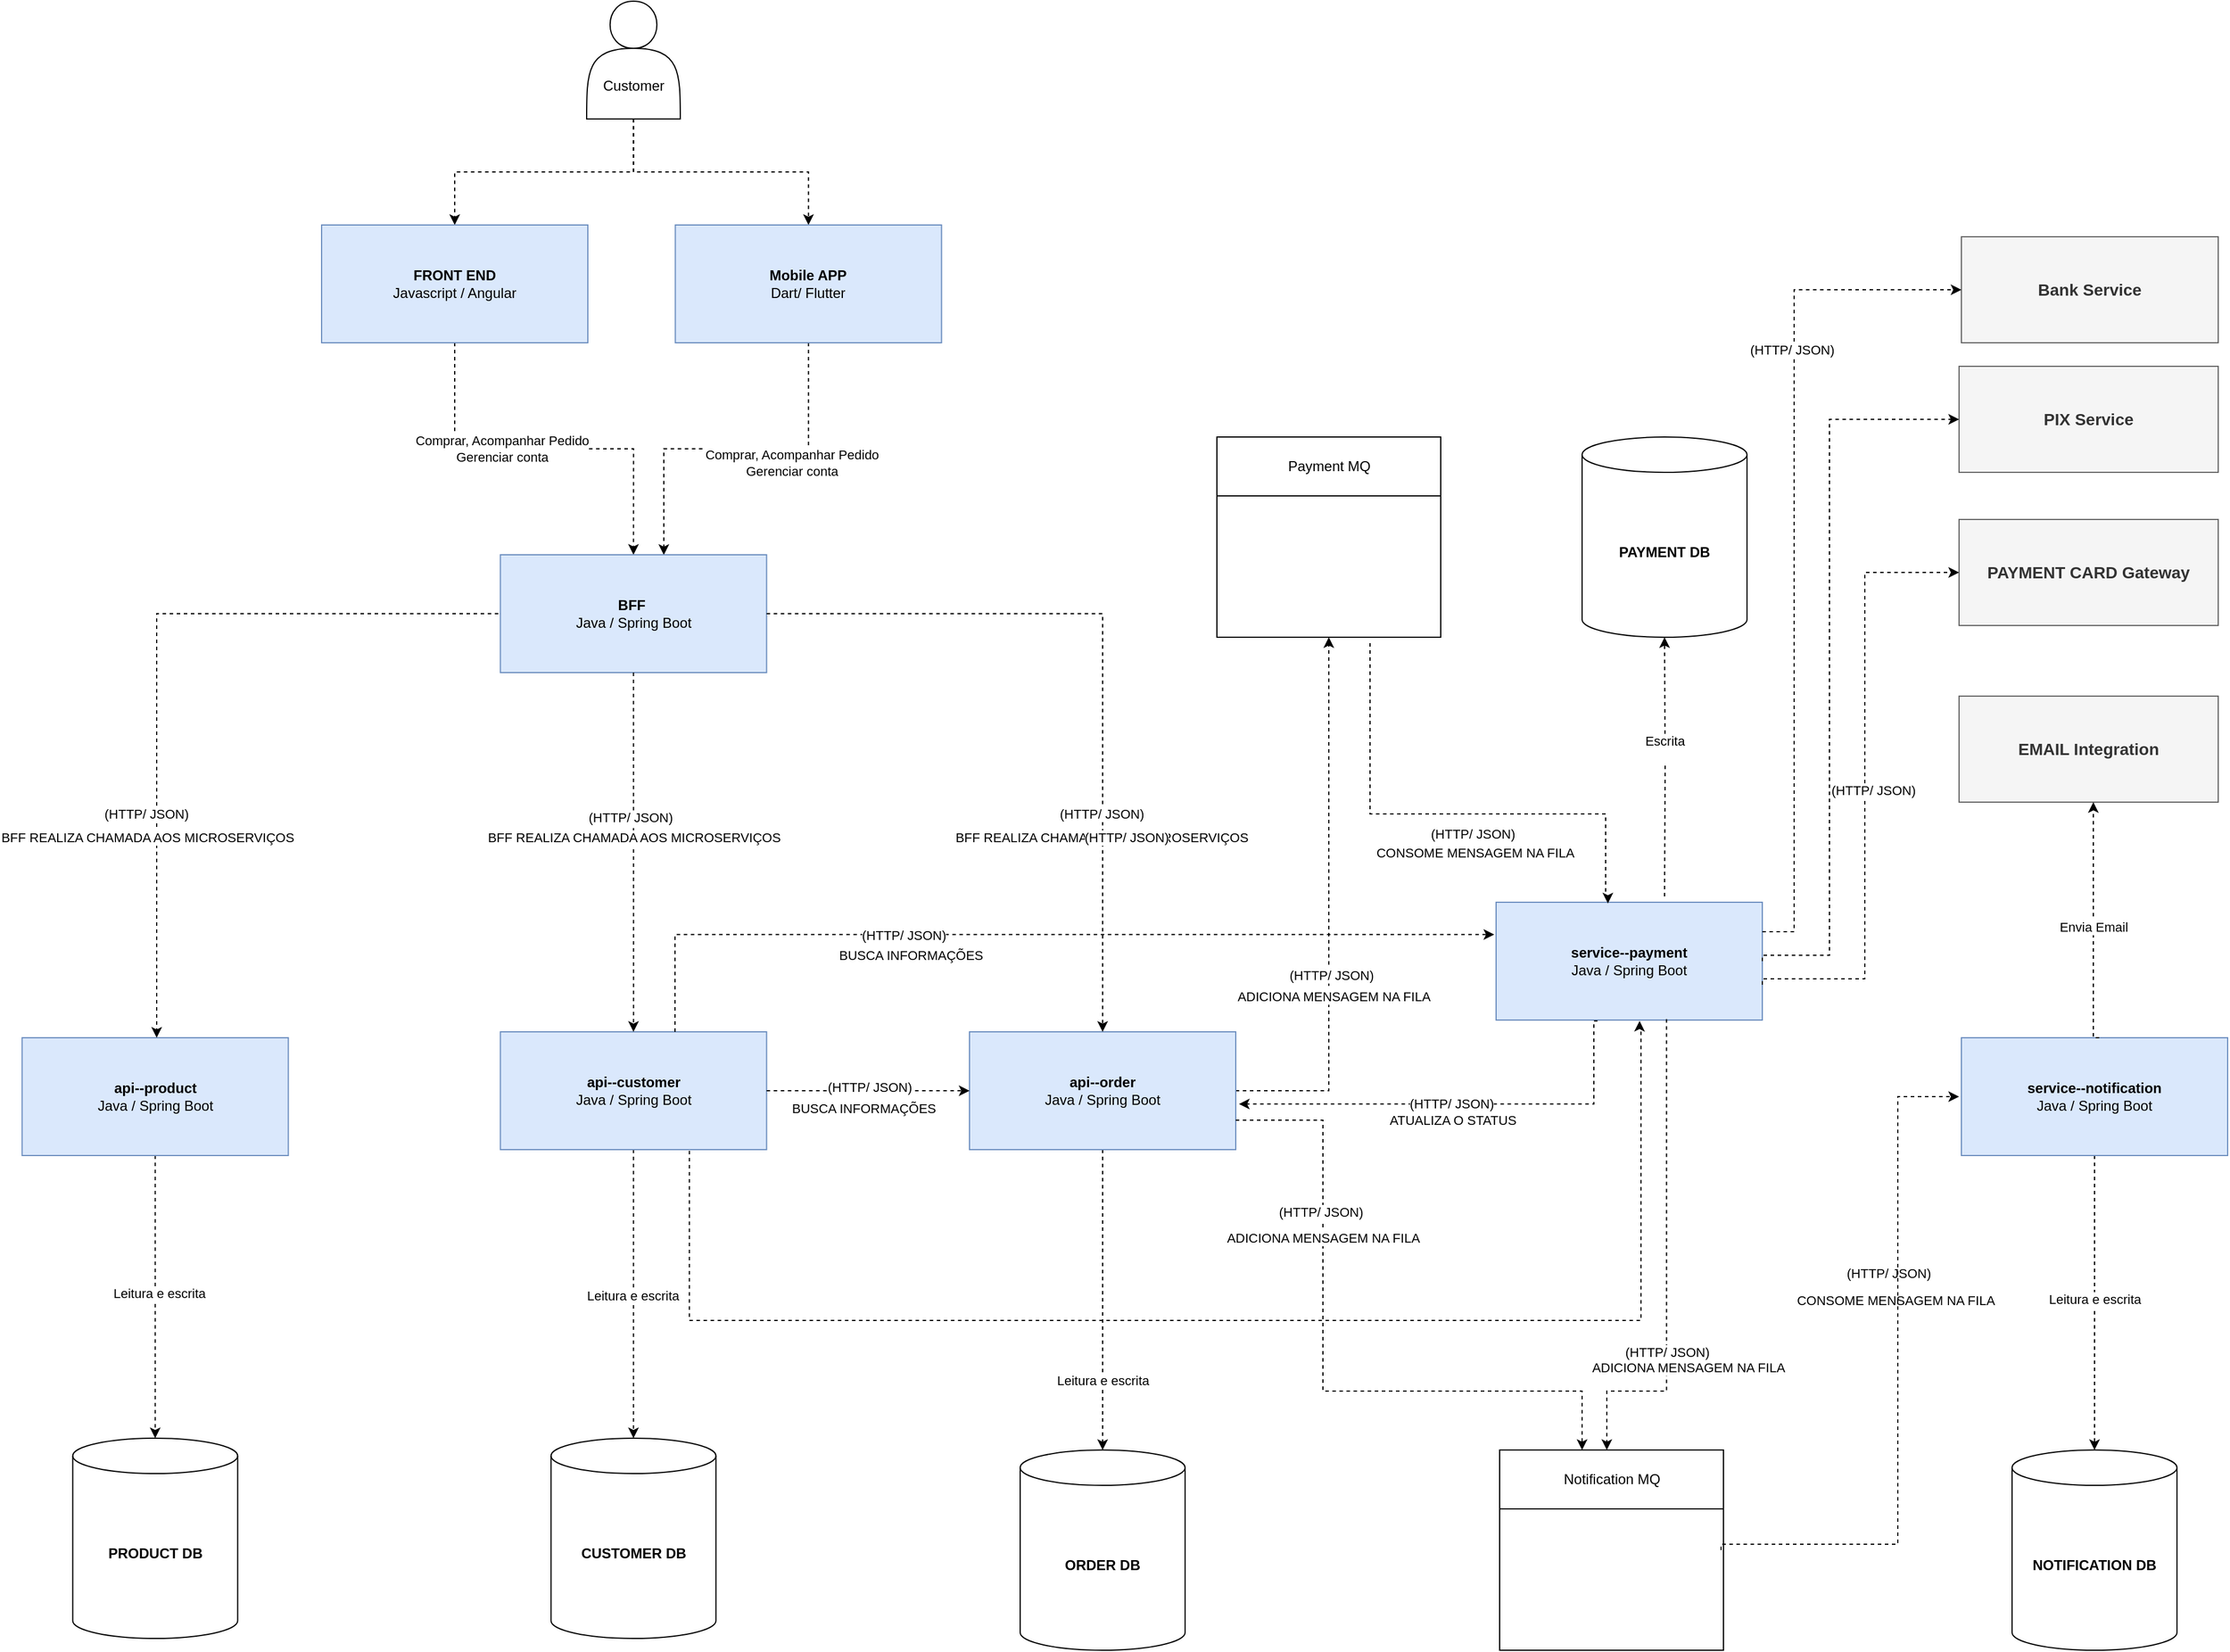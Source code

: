 <mxfile version="24.0.2" type="google">
  <diagram name="Página-1" id="NBkt7IvmojByfJSfpqG8">
    <mxGraphModel grid="1" page="1" gridSize="10" guides="1" tooltips="1" connect="1" arrows="1" fold="1" pageScale="1" pageWidth="827" pageHeight="1169" math="0" shadow="0">
      <root>
        <mxCell id="0" />
        <mxCell id="1" parent="0" />
        <mxCell id="CX8ekr87qEy7F5eOEZGb-14" style="edgeStyle=orthogonalEdgeStyle;rounded=0;orthogonalLoop=1;jettySize=auto;html=1;entryX=0.5;entryY=0;entryDx=0;entryDy=0;dashed=1;" edge="1" parent="1" source="CX8ekr87qEy7F5eOEZGb-16" target="CX8ekr87qEy7F5eOEZGb-19">
          <mxGeometry relative="1" as="geometry" />
        </mxCell>
        <mxCell id="CX8ekr87qEy7F5eOEZGb-15" style="edgeStyle=orthogonalEdgeStyle;rounded=0;orthogonalLoop=1;jettySize=auto;html=1;dashed=1;" edge="1" parent="1" source="CX8ekr87qEy7F5eOEZGb-16" target="CX8ekr87qEy7F5eOEZGb-22">
          <mxGeometry relative="1" as="geometry" />
        </mxCell>
        <mxCell id="CX8ekr87qEy7F5eOEZGb-16" value="&lt;br&gt;&lt;br&gt;&lt;br&gt;Customer" style="shape=actor;whiteSpace=wrap;html=1;" vertex="1" parent="1">
          <mxGeometry x="1615" y="40" width="79.5" height="100" as="geometry" />
        </mxCell>
        <mxCell id="CX8ekr87qEy7F5eOEZGb-17" style="edgeStyle=orthogonalEdgeStyle;rounded=0;orthogonalLoop=1;jettySize=auto;html=1;entryX=0.5;entryY=0;entryDx=0;entryDy=0;dashed=1;" edge="1" parent="1" source="CX8ekr87qEy7F5eOEZGb-19" target="CX8ekr87qEy7F5eOEZGb-23">
          <mxGeometry relative="1" as="geometry" />
        </mxCell>
        <mxCell id="CX8ekr87qEy7F5eOEZGb-18" value="Comprar, Acompanhar Pedido&lt;br&gt;Gerenciar conta" style="edgeLabel;html=1;align=center;verticalAlign=middle;resizable=0;points=[];" connectable="0" vertex="1" parent="CX8ekr87qEy7F5eOEZGb-17">
          <mxGeometry x="-0.218" relative="1" as="geometry">
            <mxPoint as="offset" />
          </mxGeometry>
        </mxCell>
        <mxCell id="CX8ekr87qEy7F5eOEZGb-19" value="&lt;font style=&quot;font-size: 12px;&quot;&gt;&lt;b&gt;FRONT END&lt;/b&gt;&lt;br&gt;Javascript / Angular&lt;br&gt;&lt;/font&gt;" style="rounded=0;whiteSpace=wrap;html=1;fillColor=#dae8fc;strokeColor=#6c8ebf;" vertex="1" parent="1">
          <mxGeometry x="1390" y="230" width="226" height="100" as="geometry" />
        </mxCell>
        <mxCell id="CX8ekr87qEy7F5eOEZGb-20" style="edgeStyle=orthogonalEdgeStyle;rounded=0;orthogonalLoop=1;jettySize=auto;html=1;entryX=0.614;entryY=0.001;entryDx=0;entryDy=0;dashed=1;entryPerimeter=0;" edge="1" parent="1" source="CX8ekr87qEy7F5eOEZGb-22" target="CX8ekr87qEy7F5eOEZGb-23">
          <mxGeometry relative="1" as="geometry">
            <mxPoint x="1803.0" y="510" as="targetPoint" />
          </mxGeometry>
        </mxCell>
        <mxCell id="CX8ekr87qEy7F5eOEZGb-21" value="Comprar, Acompanhar Pedido&lt;br style=&quot;border-color: var(--border-color);&quot;&gt;Gerenciar conta" style="edgeLabel;html=1;align=center;verticalAlign=middle;resizable=0;points=[];" connectable="0" vertex="1" parent="CX8ekr87qEy7F5eOEZGb-20">
          <mxGeometry x="-0.326" y="3" relative="1" as="geometry">
            <mxPoint x="-3" y="9" as="offset" />
          </mxGeometry>
        </mxCell>
        <mxCell id="CX8ekr87qEy7F5eOEZGb-22" value="&lt;b style=&quot;border-color: var(--border-color);&quot;&gt;Mobile APP&lt;/b&gt;&lt;br style=&quot;border-color: var(--border-color);&quot;&gt;Dart/ Flutter" style="rounded=0;whiteSpace=wrap;html=1;fillColor=#dae8fc;strokeColor=#6c8ebf;" vertex="1" parent="1">
          <mxGeometry x="1690.25" y="230" width="226" height="100" as="geometry" />
        </mxCell>
        <mxCell id="CX8ekr87qEy7F5eOEZGb-23" value="&lt;b style=&quot;border-color: var(--border-color);&quot;&gt;BFF&amp;nbsp;&lt;/b&gt;&lt;br style=&quot;border-color: var(--border-color);&quot;&gt;Java / Spring Boot" style="rounded=0;whiteSpace=wrap;html=1;fillColor=#dae8fc;strokeColor=#6c8ebf;" vertex="1" parent="1">
          <mxGeometry x="1541.75" y="510" width="226" height="100" as="geometry" />
        </mxCell>
        <mxCell id="CX8ekr87qEy7F5eOEZGb-25" style="edgeStyle=orthogonalEdgeStyle;rounded=0;orthogonalLoop=1;jettySize=auto;html=1;dashed=1;" edge="1" parent="1" source="CX8ekr87qEy7F5eOEZGb-27" target="CX8ekr87qEy7F5eOEZGb-42">
          <mxGeometry relative="1" as="geometry" />
        </mxCell>
        <mxCell id="CX8ekr87qEy7F5eOEZGb-26" value="Leitura e escrita" style="edgeLabel;html=1;align=center;verticalAlign=middle;resizable=0;points=[];" connectable="0" vertex="1" parent="CX8ekr87qEy7F5eOEZGb-25">
          <mxGeometry x="-0.024" y="3" relative="1" as="geometry">
            <mxPoint as="offset" />
          </mxGeometry>
        </mxCell>
        <mxCell id="CX8ekr87qEy7F5eOEZGb-27" value="&lt;b&gt;api--product&lt;/b&gt;&lt;br style=&quot;border-color: var(--border-color);&quot;&gt;Java / Spring Boot" style="rounded=0;whiteSpace=wrap;html=1;fillColor=#dae8fc;strokeColor=#6c8ebf;" vertex="1" parent="1">
          <mxGeometry x="1135.75" y="920" width="226" height="100" as="geometry" />
        </mxCell>
        <mxCell id="CX8ekr87qEy7F5eOEZGb-28" style="edgeStyle=orthogonalEdgeStyle;rounded=0;orthogonalLoop=1;jettySize=auto;html=1;dashed=1;" edge="1" parent="1" source="CX8ekr87qEy7F5eOEZGb-30" target="CX8ekr87qEy7F5eOEZGb-43">
          <mxGeometry relative="1" as="geometry" />
        </mxCell>
        <mxCell id="CX8ekr87qEy7F5eOEZGb-29" value="Leitura e escrita" style="edgeLabel;html=1;align=center;verticalAlign=middle;resizable=0;points=[];" connectable="0" vertex="1" parent="CX8ekr87qEy7F5eOEZGb-28">
          <mxGeometry x="0.013" y="-1" relative="1" as="geometry">
            <mxPoint as="offset" />
          </mxGeometry>
        </mxCell>
        <mxCell id="CX8ekr87qEy7F5eOEZGb-30" value="&lt;b style=&quot;border-color: var(--border-color);&quot;&gt;api--customer&lt;/b&gt;&lt;br style=&quot;border-color: var(--border-color);&quot;&gt;Java / Spring Boot" style="rounded=0;whiteSpace=wrap;html=1;fillColor=#dae8fc;strokeColor=#6c8ebf;" vertex="1" parent="1">
          <mxGeometry x="1541.75" y="915" width="226" height="100" as="geometry" />
        </mxCell>
        <mxCell id="CX8ekr87qEy7F5eOEZGb-31" style="edgeStyle=orthogonalEdgeStyle;rounded=0;orthogonalLoop=1;jettySize=auto;html=1;dashed=1;" edge="1" parent="1" source="CX8ekr87qEy7F5eOEZGb-33" target="CX8ekr87qEy7F5eOEZGb-45">
          <mxGeometry relative="1" as="geometry" />
        </mxCell>
        <mxCell id="CX8ekr87qEy7F5eOEZGb-32" value="Leitura e escrita" style="edgeLabel;html=1;align=center;verticalAlign=middle;resizable=0;points=[];" connectable="0" vertex="1" parent="CX8ekr87qEy7F5eOEZGb-31">
          <mxGeometry x="-0.027" relative="1" as="geometry">
            <mxPoint as="offset" />
          </mxGeometry>
        </mxCell>
        <mxCell id="CX8ekr87qEy7F5eOEZGb-33" value="&lt;b&gt;service--notification&lt;/b&gt;&lt;br&gt;Java / Spring Boot" style="rounded=0;whiteSpace=wrap;html=1;fillColor=#dae8fc;strokeColor=#6c8ebf;" vertex="1" parent="1">
          <mxGeometry x="2782" y="920" width="226" height="100" as="geometry" />
        </mxCell>
        <mxCell id="CX8ekr87qEy7F5eOEZGb-34" style="edgeStyle=orthogonalEdgeStyle;rounded=0;orthogonalLoop=1;jettySize=auto;html=1;dashed=1;entryX=0.5;entryY=1;entryDx=0;entryDy=0;" edge="1" parent="1" source="CX8ekr87qEy7F5eOEZGb-37" target="CX8ekr87qEy7F5eOEZGb-128">
          <mxGeometry relative="1" as="geometry">
            <Array as="points">
              <mxPoint x="2245" y="965" />
            </Array>
            <mxPoint x="2240" y="480" as="targetPoint" />
          </mxGeometry>
        </mxCell>
        <mxCell id="CX8ekr87qEy7F5eOEZGb-35" style="edgeStyle=orthogonalEdgeStyle;rounded=0;orthogonalLoop=1;jettySize=auto;html=1;dashed=1;exitX=0.5;exitY=1;exitDx=0;exitDy=0;" edge="1" parent="1" source="CX8ekr87qEy7F5eOEZGb-37" target="CX8ekr87qEy7F5eOEZGb-44">
          <mxGeometry relative="1" as="geometry">
            <Array as="points" />
          </mxGeometry>
        </mxCell>
        <mxCell id="CX8ekr87qEy7F5eOEZGb-36" value="Leitura e escrita" style="edgeLabel;html=1;align=center;verticalAlign=middle;resizable=0;points=[];" connectable="0" vertex="1" parent="CX8ekr87qEy7F5eOEZGb-35">
          <mxGeometry x="0.043" y="1" relative="1" as="geometry">
            <mxPoint x="-1" y="63" as="offset" />
          </mxGeometry>
        </mxCell>
        <mxCell id="CX8ekr87qEy7F5eOEZGb-37" value="&lt;b&gt;api--order&lt;/b&gt;&lt;br style=&quot;border-color: var(--border-color);&quot;&gt;Java / Spring Boot" style="rounded=0;whiteSpace=wrap;html=1;fillColor=#dae8fc;strokeColor=#6c8ebf;" vertex="1" parent="1">
          <mxGeometry x="1940" y="915" width="226" height="100" as="geometry" />
        </mxCell>
        <mxCell id="CX8ekr87qEy7F5eOEZGb-38" style="edgeStyle=orthogonalEdgeStyle;rounded=0;orthogonalLoop=1;jettySize=auto;html=1;dashed=1;" edge="1" parent="1">
          <mxGeometry relative="1" as="geometry">
            <Array as="points">
              <mxPoint x="1250" y="560" />
              <mxPoint x="1250" y="917" />
            </Array>
            <mxPoint x="1540" y="560" as="sourcePoint" />
            <mxPoint x="1250" y="920" as="targetPoint" />
          </mxGeometry>
        </mxCell>
        <mxCell id="CX8ekr87qEy7F5eOEZGb-39" value="BFF REALIZA CHAMADA AOS MICROSERVIÇOS" style="edgeLabel;html=1;align=center;verticalAlign=middle;resizable=0;points=[];" connectable="0" vertex="1" parent="CX8ekr87qEy7F5eOEZGb-38">
          <mxGeometry x="-0.921" y="1" relative="1" as="geometry">
            <mxPoint x="-273" y="189" as="offset" />
          </mxGeometry>
        </mxCell>
        <mxCell id="CX8ekr87qEy7F5eOEZGb-40" value="(HTTP/ JSON)" style="edgeLabel;html=1;align=center;verticalAlign=middle;resizable=0;points=[];" connectable="0" vertex="1" parent="CX8ekr87qEy7F5eOEZGb-38">
          <mxGeometry x="-0.876" y="3" relative="1" as="geometry">
            <mxPoint x="-259" y="167" as="offset" />
          </mxGeometry>
        </mxCell>
        <mxCell id="CX8ekr87qEy7F5eOEZGb-41" value="&lt;font size=&quot;1&quot; style=&quot;&quot;&gt;&lt;b style=&quot;font-size: 14px;&quot;&gt;EMAIL Integration&lt;/b&gt;&lt;/font&gt;" style="rounded=0;whiteSpace=wrap;html=1;fillColor=#f5f5f5;fontColor=#333333;strokeColor=#666666;" vertex="1" parent="1">
          <mxGeometry x="2780" y="630" width="220" height="90" as="geometry" />
        </mxCell>
        <mxCell id="CX8ekr87qEy7F5eOEZGb-42" value="&lt;b style=&quot;border-color: var(--border-color);&quot;&gt;PRODUCT DB&lt;/b&gt;" style="shape=cylinder3;whiteSpace=wrap;html=1;boundedLbl=1;backgroundOutline=1;size=15;" vertex="1" parent="1">
          <mxGeometry x="1178.75" y="1260" width="140" height="170" as="geometry" />
        </mxCell>
        <mxCell id="CX8ekr87qEy7F5eOEZGb-43" value="&lt;b style=&quot;border-color: var(--border-color);&quot;&gt;CUSTOMER DB&lt;/b&gt;" style="shape=cylinder3;whiteSpace=wrap;html=1;boundedLbl=1;backgroundOutline=1;size=15;" vertex="1" parent="1">
          <mxGeometry x="1584.75" y="1260" width="140" height="170" as="geometry" />
        </mxCell>
        <mxCell id="CX8ekr87qEy7F5eOEZGb-44" value="&lt;b style=&quot;border-color: var(--border-color);&quot;&gt;ORDER DB&lt;/b&gt;" style="shape=cylinder3;whiteSpace=wrap;html=1;boundedLbl=1;backgroundOutline=1;size=15;" vertex="1" parent="1">
          <mxGeometry x="1983" y="1270" width="140" height="170" as="geometry" />
        </mxCell>
        <mxCell id="CX8ekr87qEy7F5eOEZGb-45" value="&lt;b style=&quot;border-color: var(--border-color);&quot;&gt;NOTIFICATION DB&lt;/b&gt;" style="shape=cylinder3;whiteSpace=wrap;html=1;boundedLbl=1;backgroundOutline=1;size=15;" vertex="1" parent="1">
          <mxGeometry x="2825" y="1270" width="140" height="170" as="geometry" />
        </mxCell>
        <mxCell id="CX8ekr87qEy7F5eOEZGb-65" style="edgeStyle=orthogonalEdgeStyle;rounded=0;orthogonalLoop=1;jettySize=auto;html=1;dashed=1;exitX=0.5;exitY=1;exitDx=0;exitDy=0;entryX=0.5;entryY=0;entryDx=0;entryDy=0;" edge="1" parent="1" source="CX8ekr87qEy7F5eOEZGb-23" target="CX8ekr87qEy7F5eOEZGb-30">
          <mxGeometry relative="1" as="geometry">
            <Array as="points">
              <mxPoint x="1655" y="900" />
              <mxPoint x="1655" y="915" />
            </Array>
            <mxPoint x="1810" y="560" as="sourcePoint" />
            <mxPoint x="1650" y="910" as="targetPoint" />
          </mxGeometry>
        </mxCell>
        <mxCell id="RgN9-Nd_W3sAq7ULc2hE-1" value="(HTTP/ JSON)" style="edgeLabel;html=1;align=center;verticalAlign=middle;resizable=0;points=[];" connectable="0" vertex="1" parent="CX8ekr87qEy7F5eOEZGb-65">
          <mxGeometry x="-0.195" y="-3" relative="1" as="geometry">
            <mxPoint as="offset" />
          </mxGeometry>
        </mxCell>
        <mxCell id="CX8ekr87qEy7F5eOEZGb-67" value="BFF REALIZA CHAMADA AOS MICROSERVIÇOS" style="edgeLabel;html=1;align=center;verticalAlign=middle;resizable=0;points=[];" connectable="0" vertex="1" parent="1">
          <mxGeometry x="1654.754" y="750" as="geometry" />
        </mxCell>
        <mxCell id="CX8ekr87qEy7F5eOEZGb-68" style="edgeStyle=orthogonalEdgeStyle;rounded=0;orthogonalLoop=1;jettySize=auto;html=1;dashed=1;exitX=1;exitY=0.5;exitDx=0;exitDy=0;entryX=0.5;entryY=0;entryDx=0;entryDy=0;" edge="1" parent="1" source="CX8ekr87qEy7F5eOEZGb-23" target="CX8ekr87qEy7F5eOEZGb-37">
          <mxGeometry relative="1" as="geometry">
            <Array as="points">
              <mxPoint x="2053" y="560" />
            </Array>
            <mxPoint x="1832" y="555" as="sourcePoint" />
            <mxPoint x="1810" y="915" as="targetPoint" />
          </mxGeometry>
        </mxCell>
        <mxCell id="CX8ekr87qEy7F5eOEZGb-69" value="BFF REALIZA CHAMADA AOS MICROSERVIÇOS" style="edgeLabel;html=1;align=center;verticalAlign=middle;resizable=0;points=[];" connectable="0" vertex="1" parent="CX8ekr87qEy7F5eOEZGb-68">
          <mxGeometry x="-0.921" y="1" relative="1" as="geometry">
            <mxPoint x="258" y="191" as="offset" />
          </mxGeometry>
        </mxCell>
        <mxCell id="RgN9-Nd_W3sAq7ULc2hE-8" value="(HTTP/ JSON)" style="edgeLabel;html=1;align=center;verticalAlign=middle;resizable=0;points=[];" connectable="0" vertex="1" parent="CX8ekr87qEy7F5eOEZGb-68">
          <mxGeometry x="0.421" y="-1" relative="1" as="geometry">
            <mxPoint as="offset" />
          </mxGeometry>
        </mxCell>
        <mxCell id="CX8ekr87qEy7F5eOEZGb-70" value="Notification MQ" style="swimlane;fontStyle=0;childLayout=stackLayout;horizontal=1;startSize=50;fillColor=none;horizontalStack=0;resizeParent=1;resizeParentMax=0;resizeLast=0;collapsible=1;marginBottom=0;html=1;" vertex="1" parent="1">
          <mxGeometry x="2390" y="1270" width="190" height="170" as="geometry" />
        </mxCell>
        <mxCell id="CX8ekr87qEy7F5eOEZGb-71" style="edgeStyle=orthogonalEdgeStyle;rounded=0;orthogonalLoop=1;jettySize=auto;html=1;dashed=1;exitX=1;exitY=0.75;exitDx=0;exitDy=0;" edge="1" parent="1" source="CX8ekr87qEy7F5eOEZGb-37">
          <mxGeometry relative="1" as="geometry">
            <mxPoint x="2170" y="975" as="sourcePoint" />
            <mxPoint x="2460" y="1270" as="targetPoint" />
            <Array as="points">
              <mxPoint x="2240" y="990" />
              <mxPoint x="2240" y="1220" />
              <mxPoint x="2460" y="1220" />
            </Array>
          </mxGeometry>
        </mxCell>
        <mxCell id="CX8ekr87qEy7F5eOEZGb-73" value="(HTTP/ JSON)" style="edgeLabel;html=1;align=center;verticalAlign=middle;resizable=0;points=[];" connectable="0" vertex="1" parent="1">
          <mxGeometry x="2245.001" y="1069.997" as="geometry">
            <mxPoint x="-7" y="-2" as="offset" />
          </mxGeometry>
        </mxCell>
        <mxCell id="CX8ekr87qEy7F5eOEZGb-74" value="ADICIONA MENSAGEM NA FILA" style="edgeLabel;html=1;align=center;verticalAlign=middle;resizable=0;points=[];" connectable="0" vertex="1" parent="1">
          <mxGeometry x="2245.003" y="915.005" as="geometry">
            <mxPoint x="4" y="-30" as="offset" />
          </mxGeometry>
        </mxCell>
        <mxCell id="CX8ekr87qEy7F5eOEZGb-75" value="(HTTP/ JSON)" style="edgeLabel;html=1;align=center;verticalAlign=middle;resizable=0;points=[];" connectable="0" vertex="1" parent="1">
          <mxGeometry x="2720.001" y="1119.997" as="geometry" />
        </mxCell>
        <mxCell id="CX8ekr87qEy7F5eOEZGb-76" value="CONSOME MENSAGEM NA FILA" style="edgeLabel;html=1;align=center;verticalAlign=middle;resizable=0;points=[];" connectable="0" vertex="1" parent="1">
          <mxGeometry x="2387.003" y="1160.005" as="geometry">
            <mxPoint x="339" y="-17" as="offset" />
          </mxGeometry>
        </mxCell>
        <mxCell id="CX8ekr87qEy7F5eOEZGb-77" style="edgeStyle=orthogonalEdgeStyle;rounded=0;orthogonalLoop=1;jettySize=auto;html=1;dashed=1;entryX=0.5;entryY=1;entryDx=0;entryDy=0;exitX=0.5;exitY=0;exitDx=0;exitDy=0;" edge="1" parent="1">
          <mxGeometry relative="1" as="geometry">
            <mxPoint x="2899.0" y="920" as="sourcePoint" />
            <mxPoint x="2894" y="720" as="targetPoint" />
            <Array as="points">
              <mxPoint x="2894" y="920" />
            </Array>
          </mxGeometry>
        </mxCell>
        <mxCell id="CX8ekr87qEy7F5eOEZGb-78" value="Envia Email" style="edgeLabel;html=1;align=center;verticalAlign=middle;resizable=0;points=[];" connectable="0" vertex="1" parent="CX8ekr87qEy7F5eOEZGb-77">
          <mxGeometry x="-0.027" relative="1" as="geometry">
            <mxPoint as="offset" />
          </mxGeometry>
        </mxCell>
        <mxCell id="CX8ekr87qEy7F5eOEZGb-128" value="Payment MQ" style="swimlane;fontStyle=0;childLayout=stackLayout;horizontal=1;startSize=50;fillColor=none;horizontalStack=0;resizeParent=1;resizeParentMax=0;resizeLast=0;collapsible=1;marginBottom=0;html=1;" vertex="1" parent="1">
          <mxGeometry x="2150" y="410" width="190" height="170" as="geometry" />
        </mxCell>
        <mxCell id="CX8ekr87qEy7F5eOEZGb-129" value="(HTTP/ JSON)" style="edgeLabel;html=1;align=center;verticalAlign=middle;resizable=0;points=[];" connectable="0" vertex="1" parent="1">
          <mxGeometry x="2350.001" y="1049.997" as="geometry">
            <mxPoint x="-103" y="-183" as="offset" />
          </mxGeometry>
        </mxCell>
        <mxCell id="CX8ekr87qEy7F5eOEZGb-130" value="ATUALIZA O STATUS" style="edgeLabel;html=1;align=center;verticalAlign=middle;resizable=0;points=[];" connectable="0" vertex="1" parent="1">
          <mxGeometry x="2350.003" y="990.005" as="geometry" />
        </mxCell>
        <mxCell id="CX8ekr87qEy7F5eOEZGb-131" value="&lt;b&gt;service--payment&lt;/b&gt;&lt;br style=&quot;border-color: var(--border-color);&quot;&gt;Java / Spring Boot" style="rounded=0;whiteSpace=wrap;html=1;fillColor=#dae8fc;strokeColor=#6c8ebf;" vertex="1" parent="1">
          <mxGeometry x="2387" y="805" width="226" height="100" as="geometry" />
        </mxCell>
        <mxCell id="CX8ekr87qEy7F5eOEZGb-133" value="(HTTP/ JSON)" style="edgeLabel;html=1;align=center;verticalAlign=middle;resizable=0;points=[];" connectable="0" vertex="1" parent="1">
          <mxGeometry x="2470.001" y="929.997" as="geometry">
            <mxPoint x="-103" y="-183" as="offset" />
          </mxGeometry>
        </mxCell>
        <mxCell id="CX8ekr87qEy7F5eOEZGb-163" value="&lt;b style=&quot;border-color: var(--border-color);&quot;&gt;PAYMENT DB&lt;/b&gt;" style="shape=cylinder3;whiteSpace=wrap;html=1;boundedLbl=1;backgroundOutline=1;size=15;" vertex="1" parent="1">
          <mxGeometry x="2460" y="410" width="140" height="170" as="geometry" />
        </mxCell>
        <mxCell id="CX8ekr87qEy7F5eOEZGb-164" style="edgeStyle=orthogonalEdgeStyle;rounded=0;orthogonalLoop=1;jettySize=auto;html=1;dashed=1;entryX=0.5;entryY=1;entryDx=0;entryDy=0;entryPerimeter=0;" edge="1" parent="1" target="CX8ekr87qEy7F5eOEZGb-163">
          <mxGeometry relative="1" as="geometry">
            <Array as="points" />
            <mxPoint x="2530" y="800" as="sourcePoint" />
            <mxPoint x="2280" y="630" as="targetPoint" />
          </mxGeometry>
        </mxCell>
        <mxCell id="CX8ekr87qEy7F5eOEZGb-165" style="edgeStyle=orthogonalEdgeStyle;rounded=0;orthogonalLoop=1;jettySize=auto;html=1;dashed=1;entryX=0.42;entryY=0.01;entryDx=0;entryDy=0;entryPerimeter=0;" edge="1" parent="1" target="CX8ekr87qEy7F5eOEZGb-131">
          <mxGeometry relative="1" as="geometry">
            <Array as="points">
              <mxPoint x="2280" y="730" />
              <mxPoint x="2480" y="730" />
              <mxPoint x="2480" y="800" />
              <mxPoint x="2482" y="800" />
            </Array>
            <mxPoint x="2280" y="585" as="sourcePoint" />
            <mxPoint x="2608" y="585" as="targetPoint" />
          </mxGeometry>
        </mxCell>
        <mxCell id="CX8ekr87qEy7F5eOEZGb-166" value="CONSOME MENSAGEM NA FILA" style="edgeLabel;html=1;align=center;verticalAlign=middle;resizable=0;points=[];" connectable="0" vertex="1" parent="1">
          <mxGeometry x="2030.003" y="780.005" as="geometry">
            <mxPoint x="339" y="-17" as="offset" />
          </mxGeometry>
        </mxCell>
        <mxCell id="CX8ekr87qEy7F5eOEZGb-167" value="Escrita&lt;div&gt;&lt;br&gt;&lt;/div&gt;" style="edgeLabel;html=1;align=center;verticalAlign=middle;resizable=0;points=[];" connectable="0" vertex="1" parent="1">
          <mxGeometry x="2530" y="675.003" as="geometry" />
        </mxCell>
        <mxCell id="CX8ekr87qEy7F5eOEZGb-168" style="edgeStyle=orthogonalEdgeStyle;rounded=0;orthogonalLoop=1;jettySize=auto;html=1;dashed=1;exitX=1;exitY=0.5;exitDx=0;exitDy=0;entryX=0;entryY=0.5;entryDx=0;entryDy=0;" edge="1" parent="1">
          <mxGeometry relative="1" as="geometry">
            <mxPoint x="2578" y="1355" as="sourcePoint" />
            <mxPoint x="2780" y="970" as="targetPoint" />
            <Array as="points">
              <mxPoint x="2578" y="1350" />
              <mxPoint x="2728" y="1350" />
              <mxPoint x="2728" y="970" />
            </Array>
          </mxGeometry>
        </mxCell>
        <mxCell id="CX8ekr87qEy7F5eOEZGb-170" style="edgeStyle=orthogonalEdgeStyle;rounded=0;orthogonalLoop=1;jettySize=auto;html=1;dashed=1;exitX=0.68;exitY=0.992;exitDx=0;exitDy=0;exitPerimeter=0;" edge="1" parent="1">
          <mxGeometry relative="1" as="geometry">
            <mxPoint x="2531.68" y="904.2" as="sourcePoint" />
            <mxPoint x="2481" y="1270" as="targetPoint" />
            <Array as="points">
              <mxPoint x="2532" y="1220" />
              <mxPoint x="2481" y="1220" />
            </Array>
          </mxGeometry>
        </mxCell>
        <mxCell id="RgN9-Nd_W3sAq7ULc2hE-4" value="(HTTP/ JSON)" style="edgeLabel;html=1;align=center;verticalAlign=middle;resizable=0;points=[];" connectable="0" vertex="1" parent="CX8ekr87qEy7F5eOEZGb-170">
          <mxGeometry x="0.359" relative="1" as="geometry">
            <mxPoint as="offset" />
          </mxGeometry>
        </mxCell>
        <mxCell id="CX8ekr87qEy7F5eOEZGb-171" value="ADICIONA MENSAGEM NA FILA" style="edgeLabel;html=1;align=center;verticalAlign=middle;resizable=0;points=[];" connectable="0" vertex="1" parent="1">
          <mxGeometry x="2550.003" y="1200.005" as="geometry" />
        </mxCell>
        <mxCell id="CX8ekr87qEy7F5eOEZGb-174" style="edgeStyle=orthogonalEdgeStyle;rounded=0;orthogonalLoop=1;jettySize=auto;html=1;dashed=1;entryX=1.012;entryY=0.613;entryDx=0;entryDy=0;entryPerimeter=0;exitX=0.381;exitY=1.007;exitDx=0;exitDy=0;exitPerimeter=0;" edge="1" parent="1" source="CX8ekr87qEy7F5eOEZGb-131" target="CX8ekr87qEy7F5eOEZGb-37">
          <mxGeometry relative="1" as="geometry">
            <Array as="points">
              <mxPoint x="2470" y="976" />
            </Array>
            <mxPoint x="2540" y="810" as="sourcePoint" />
            <mxPoint x="2540" y="590" as="targetPoint" />
          </mxGeometry>
        </mxCell>
        <mxCell id="RgN9-Nd_W3sAq7ULc2hE-5" value="(HTTP/ JSON)" style="edgeLabel;html=1;align=center;verticalAlign=middle;resizable=0;points=[];" connectable="0" vertex="1" parent="CX8ekr87qEy7F5eOEZGb-174">
          <mxGeometry x="0.04" y="-1" relative="1" as="geometry">
            <mxPoint as="offset" />
          </mxGeometry>
        </mxCell>
        <mxCell id="CX8ekr87qEy7F5eOEZGb-176" style="edgeStyle=orthogonalEdgeStyle;rounded=0;orthogonalLoop=1;jettySize=auto;html=1;dashed=1;exitX=1;exitY=0.5;exitDx=0;exitDy=0;entryX=0;entryY=0.5;entryDx=0;entryDy=0;" edge="1" parent="1" source="CX8ekr87qEy7F5eOEZGb-30" target="CX8ekr87qEy7F5eOEZGb-37">
          <mxGeometry relative="1" as="geometry">
            <mxPoint x="1665" y="1025" as="sourcePoint" />
            <mxPoint x="1665" y="1270" as="targetPoint" />
          </mxGeometry>
        </mxCell>
        <mxCell id="RgN9-Nd_W3sAq7ULc2hE-6" value="(HTTP/ JSON)" style="edgeLabel;html=1;align=center;verticalAlign=middle;resizable=0;points=[];" connectable="0" vertex="1" parent="CX8ekr87qEy7F5eOEZGb-176">
          <mxGeometry x="0.013" y="3" relative="1" as="geometry">
            <mxPoint as="offset" />
          </mxGeometry>
        </mxCell>
        <mxCell id="CX8ekr87qEy7F5eOEZGb-179" value="BUSCA INFORMAÇÕES" style="edgeLabel;html=1;align=center;verticalAlign=middle;resizable=0;points=[];" connectable="0" vertex="1" parent="1">
          <mxGeometry x="1850.004" y="980" as="geometry" />
        </mxCell>
        <mxCell id="CX8ekr87qEy7F5eOEZGb-180" style="edgeStyle=orthogonalEdgeStyle;rounded=0;orthogonalLoop=1;jettySize=auto;html=1;dashed=1;entryX=-0.007;entryY=0.274;entryDx=0;entryDy=0;entryPerimeter=0;" edge="1" parent="1" target="CX8ekr87qEy7F5eOEZGb-131">
          <mxGeometry relative="1" as="geometry">
            <mxPoint x="1690" y="915" as="sourcePoint" />
            <mxPoint x="2360" y="850" as="targetPoint" />
            <Array as="points">
              <mxPoint x="1690" y="915" />
              <mxPoint x="1690" y="832" />
            </Array>
          </mxGeometry>
        </mxCell>
        <mxCell id="RgN9-Nd_W3sAq7ULc2hE-7" value="(HTTP/ JSON)" style="edgeLabel;html=1;align=center;verticalAlign=middle;resizable=0;points=[];" connectable="0" vertex="1" parent="CX8ekr87qEy7F5eOEZGb-180">
          <mxGeometry x="-0.29" relative="1" as="geometry">
            <mxPoint as="offset" />
          </mxGeometry>
        </mxCell>
        <mxCell id="CX8ekr87qEy7F5eOEZGb-181" value="ADICIONA MENSAGEM NA FILA" style="edgeLabel;html=1;align=center;verticalAlign=middle;resizable=0;points=[];" connectable="0" vertex="1" parent="1">
          <mxGeometry x="2240.003" y="1090.005" as="geometry" />
        </mxCell>
        <mxCell id="CX8ekr87qEy7F5eOEZGb-183" value="BUSCA INFORMAÇÕES" style="edgeLabel;html=1;align=center;verticalAlign=middle;resizable=0;points=[];" connectable="0" vertex="1" parent="1">
          <mxGeometry x="1890.004" y="850" as="geometry" />
        </mxCell>
        <mxCell id="CX8ekr87qEy7F5eOEZGb-184" style="edgeStyle=orthogonalEdgeStyle;rounded=0;orthogonalLoop=1;jettySize=auto;html=1;dashed=1;entryX=0.539;entryY=1.007;entryDx=0;entryDy=0;entryPerimeter=0;exitX=0.71;exitY=1.01;exitDx=0;exitDy=0;exitPerimeter=0;" edge="1" parent="1" source="CX8ekr87qEy7F5eOEZGb-30" target="CX8ekr87qEy7F5eOEZGb-131">
          <mxGeometry relative="1" as="geometry">
            <mxPoint x="1724.18" y="1030" as="sourcePoint" />
            <mxPoint x="2401.73" y="1197" as="targetPoint" />
            <Array as="points">
              <mxPoint x="1702" y="1160" />
              <mxPoint x="2510" y="1160" />
              <mxPoint x="2510" y="910" />
              <mxPoint x="2509" y="910" />
            </Array>
          </mxGeometry>
        </mxCell>
        <mxCell id="CX8ekr87qEy7F5eOEZGb-186" value="&lt;font size=&quot;1&quot; style=&quot;&quot;&gt;&lt;b style=&quot;font-size: 14px;&quot;&gt;PAYMENT CARD Gateway&lt;/b&gt;&lt;/font&gt;" style="rounded=0;whiteSpace=wrap;html=1;fillColor=#f5f5f5;fontColor=#333333;strokeColor=#666666;" vertex="1" parent="1">
          <mxGeometry x="2780" y="480" width="220" height="90" as="geometry" />
        </mxCell>
        <mxCell id="CX8ekr87qEy7F5eOEZGb-187" value="&lt;span style=&quot;font-size: 14px;&quot;&gt;&lt;b&gt;PIX Service&lt;/b&gt;&lt;/span&gt;" style="rounded=0;whiteSpace=wrap;html=1;fillColor=#f5f5f5;fontColor=#333333;strokeColor=#666666;" vertex="1" parent="1">
          <mxGeometry x="2780" y="350" width="220" height="90" as="geometry" />
        </mxCell>
        <mxCell id="CX8ekr87qEy7F5eOEZGb-188" value="&lt;span style=&quot;font-size: 14px;&quot;&gt;&lt;b&gt;Bank Service&lt;/b&gt;&lt;/span&gt;" style="rounded=0;whiteSpace=wrap;html=1;fillColor=#f5f5f5;fontColor=#333333;strokeColor=#666666;" vertex="1" parent="1">
          <mxGeometry x="2782" y="240" width="218" height="90" as="geometry" />
        </mxCell>
        <mxCell id="CX8ekr87qEy7F5eOEZGb-189" style="edgeStyle=orthogonalEdgeStyle;rounded=0;orthogonalLoop=1;jettySize=auto;html=1;dashed=1;entryX=0;entryY=0.5;entryDx=0;entryDy=0;exitX=1;exitY=0.25;exitDx=0;exitDy=0;" edge="1" parent="1" source="CX8ekr87qEy7F5eOEZGb-131" target="CX8ekr87qEy7F5eOEZGb-188">
          <mxGeometry relative="1" as="geometry">
            <Array as="points">
              <mxPoint x="2640" y="830" />
              <mxPoint x="2640" y="285" />
            </Array>
            <mxPoint x="2540" y="810" as="sourcePoint" />
            <mxPoint x="2540" y="590" as="targetPoint" />
          </mxGeometry>
        </mxCell>
        <mxCell id="RgN9-Nd_W3sAq7ULc2hE-3" value="(HTTP/ JSON)" style="edgeLabel;html=1;align=center;verticalAlign=middle;resizable=0;points=[];" connectable="0" vertex="1" parent="CX8ekr87qEy7F5eOEZGb-189">
          <mxGeometry x="0.461" y="2" relative="1" as="geometry">
            <mxPoint as="offset" />
          </mxGeometry>
        </mxCell>
        <mxCell id="CX8ekr87qEy7F5eOEZGb-190" style="edgeStyle=orthogonalEdgeStyle;rounded=0;orthogonalLoop=1;jettySize=auto;html=1;dashed=1;entryX=0;entryY=0.5;entryDx=0;entryDy=0;exitX=1;exitY=0.5;exitDx=0;exitDy=0;" edge="1" parent="1" source="CX8ekr87qEy7F5eOEZGb-131" target="CX8ekr87qEy7F5eOEZGb-187">
          <mxGeometry relative="1" as="geometry">
            <Array as="points">
              <mxPoint x="2613" y="850" />
              <mxPoint x="2670" y="850" />
              <mxPoint x="2670" y="395" />
            </Array>
            <mxPoint x="2623" y="840" as="sourcePoint" />
            <mxPoint x="2792" y="295" as="targetPoint" />
          </mxGeometry>
        </mxCell>
        <mxCell id="CX8ekr87qEy7F5eOEZGb-191" style="edgeStyle=orthogonalEdgeStyle;rounded=0;orthogonalLoop=1;jettySize=auto;html=1;dashed=1;exitX=1;exitY=0.5;exitDx=0;exitDy=0;entryX=0;entryY=0.5;entryDx=0;entryDy=0;" edge="1" parent="1" target="CX8ekr87qEy7F5eOEZGb-186">
          <mxGeometry relative="1" as="geometry">
            <Array as="points">
              <mxPoint x="2613" y="870" />
              <mxPoint x="2700" y="870" />
              <mxPoint x="2700" y="525" />
            </Array>
            <mxPoint x="2613" y="875" as="sourcePoint" />
            <mxPoint x="2760" y="540" as="targetPoint" />
          </mxGeometry>
        </mxCell>
        <mxCell id="CX8ekr87qEy7F5eOEZGb-193" value="(HTTP/ JSON)" style="edgeLabel;html=1;align=center;verticalAlign=middle;resizable=0;points=[];" connectable="0" vertex="1" parent="1">
          <mxGeometry x="2073.0" y="750.003" as="geometry" />
        </mxCell>
        <mxCell id="CX8ekr87qEy7F5eOEZGb-195" value="(HTTP/ JSON)" style="edgeLabel;html=1;align=center;verticalAlign=middle;resizable=0;points=[];" connectable="0" vertex="1" parent="1">
          <mxGeometry x="2140.0" y="1119.993" as="geometry">
            <mxPoint x="567" y="-410" as="offset" />
          </mxGeometry>
        </mxCell>
      </root>
    </mxGraphModel>
  </diagram>
</mxfile>
